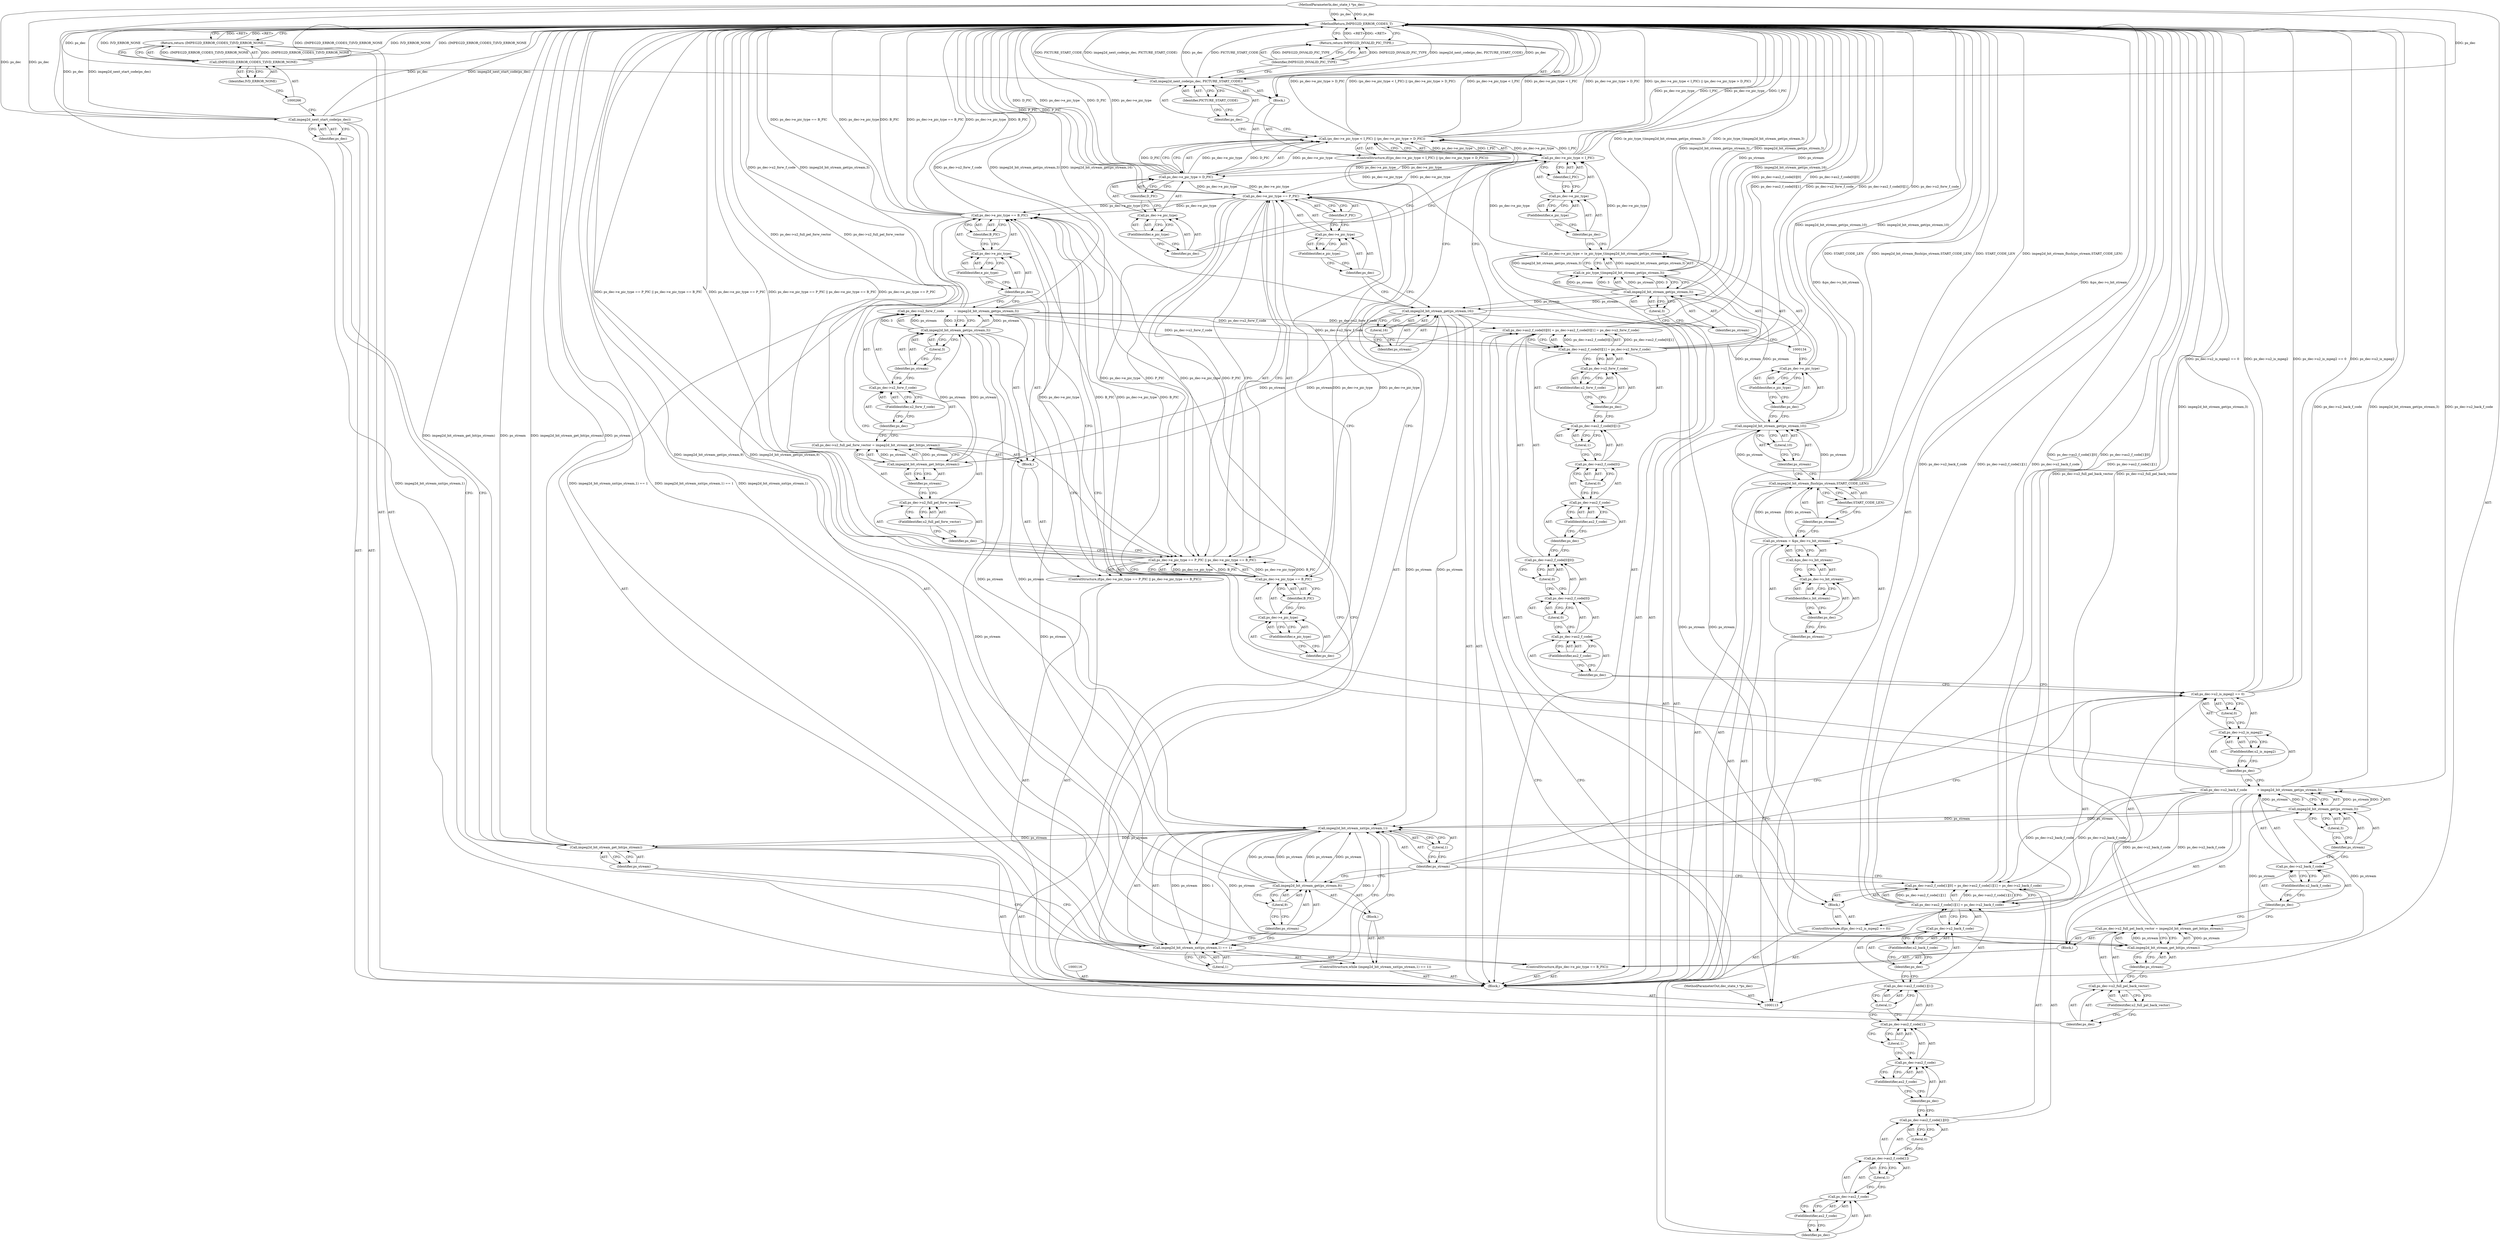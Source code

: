 digraph "1_Android_ffab15eb80630dc799eb410855c93525b75233c3_3" {
"1000268" [label="(MethodReturn,IMPEG2D_ERROR_CODES_T)"];
"1000114" [label="(MethodParameterIn,dec_state_t *ps_dec)"];
"1000348" [label="(MethodParameterOut,dec_state_t *ps_dec)"];
"1000132" [label="(FieldIdentifier,e_pic_type)"];
"1000133" [label="(Call,(e_pic_type_t)impeg2d_bit_stream_get(ps_stream,3))"];
"1000135" [label="(Call,impeg2d_bit_stream_get(ps_stream,3))"];
"1000129" [label="(Call,ps_dec->e_pic_type = (e_pic_type_t)impeg2d_bit_stream_get(ps_stream,3))"];
"1000130" [label="(Call,ps_dec->e_pic_type)"];
"1000131" [label="(Identifier,ps_dec)"];
"1000136" [label="(Identifier,ps_stream)"];
"1000137" [label="(Literal,3)"];
"1000138" [label="(ControlStructure,if((ps_dec->e_pic_type < I_PIC) || (ps_dec->e_pic_type > D_PIC)))"];
"1000143" [label="(FieldIdentifier,e_pic_type)"];
"1000144" [label="(Identifier,I_PIC)"];
"1000145" [label="(Call,ps_dec->e_pic_type > D_PIC)"];
"1000146" [label="(Call,ps_dec->e_pic_type)"];
"1000147" [label="(Identifier,ps_dec)"];
"1000139" [label="(Call,(ps_dec->e_pic_type < I_PIC) || (ps_dec->e_pic_type > D_PIC))"];
"1000148" [label="(FieldIdentifier,e_pic_type)"];
"1000140" [label="(Call,ps_dec->e_pic_type < I_PIC)"];
"1000141" [label="(Call,ps_dec->e_pic_type)"];
"1000142" [label="(Identifier,ps_dec)"];
"1000149" [label="(Identifier,D_PIC)"];
"1000150" [label="(Block,)"];
"1000152" [label="(Identifier,ps_dec)"];
"1000153" [label="(Identifier,PICTURE_START_CODE)"];
"1000151" [label="(Call,impeg2d_next_code(ps_dec, PICTURE_START_CODE))"];
"1000154" [label="(Return,return IMPEG2D_INVALID_PIC_TYPE;)"];
"1000155" [label="(Identifier,IMPEG2D_INVALID_PIC_TYPE)"];
"1000157" [label="(Identifier,ps_stream)"];
"1000158" [label="(Literal,16)"];
"1000156" [label="(Call,impeg2d_bit_stream_get(ps_stream,16))"];
"1000115" [label="(Block,)"];
"1000159" [label="(ControlStructure,if(ps_dec->e_pic_type == P_PIC || ps_dec->e_pic_type == B_PIC))"];
"1000164" [label="(FieldIdentifier,e_pic_type)"];
"1000165" [label="(Identifier,P_PIC)"];
"1000166" [label="(Call,ps_dec->e_pic_type == B_PIC)"];
"1000167" [label="(Call,ps_dec->e_pic_type)"];
"1000168" [label="(Identifier,ps_dec)"];
"1000160" [label="(Call,ps_dec->e_pic_type == P_PIC || ps_dec->e_pic_type == B_PIC)"];
"1000161" [label="(Call,ps_dec->e_pic_type == P_PIC)"];
"1000162" [label="(Call,ps_dec->e_pic_type)"];
"1000163" [label="(Identifier,ps_dec)"];
"1000169" [label="(FieldIdentifier,e_pic_type)"];
"1000170" [label="(Identifier,B_PIC)"];
"1000171" [label="(Block,)"];
"1000175" [label="(FieldIdentifier,u2_full_pel_forw_vector)"];
"1000176" [label="(Call,impeg2d_bit_stream_get_bit(ps_stream))"];
"1000177" [label="(Identifier,ps_stream)"];
"1000172" [label="(Call,ps_dec->u2_full_pel_forw_vector = impeg2d_bit_stream_get_bit(ps_stream))"];
"1000173" [label="(Call,ps_dec->u2_full_pel_forw_vector)"];
"1000174" [label="(Identifier,ps_dec)"];
"1000181" [label="(FieldIdentifier,u2_forw_f_code)"];
"1000182" [label="(Call,impeg2d_bit_stream_get(ps_stream,3))"];
"1000183" [label="(Identifier,ps_stream)"];
"1000184" [label="(Literal,3)"];
"1000178" [label="(Call,ps_dec->u2_forw_f_code          = impeg2d_bit_stream_get(ps_stream,3))"];
"1000179" [label="(Call,ps_dec->u2_forw_f_code)"];
"1000180" [label="(Identifier,ps_dec)"];
"1000185" [label="(ControlStructure,if(ps_dec->e_pic_type == B_PIC))"];
"1000189" [label="(FieldIdentifier,e_pic_type)"];
"1000190" [label="(Identifier,B_PIC)"];
"1000186" [label="(Call,ps_dec->e_pic_type == B_PIC)"];
"1000187" [label="(Call,ps_dec->e_pic_type)"];
"1000188" [label="(Identifier,ps_dec)"];
"1000191" [label="(Block,)"];
"1000195" [label="(FieldIdentifier,u2_full_pel_back_vector)"];
"1000196" [label="(Call,impeg2d_bit_stream_get_bit(ps_stream))"];
"1000197" [label="(Identifier,ps_stream)"];
"1000192" [label="(Call,ps_dec->u2_full_pel_back_vector = impeg2d_bit_stream_get_bit(ps_stream))"];
"1000193" [label="(Call,ps_dec->u2_full_pel_back_vector)"];
"1000194" [label="(Identifier,ps_dec)"];
"1000201" [label="(FieldIdentifier,u2_back_f_code)"];
"1000202" [label="(Call,impeg2d_bit_stream_get(ps_stream,3))"];
"1000203" [label="(Identifier,ps_stream)"];
"1000204" [label="(Literal,3)"];
"1000198" [label="(Call,ps_dec->u2_back_f_code          = impeg2d_bit_stream_get(ps_stream,3))"];
"1000199" [label="(Call,ps_dec->u2_back_f_code)"];
"1000200" [label="(Identifier,ps_dec)"];
"1000205" [label="(ControlStructure,if(ps_dec->u2_is_mpeg2 == 0))"];
"1000209" [label="(FieldIdentifier,u2_is_mpeg2)"];
"1000210" [label="(Literal,0)"];
"1000206" [label="(Call,ps_dec->u2_is_mpeg2 == 0)"];
"1000207" [label="(Call,ps_dec->u2_is_mpeg2)"];
"1000208" [label="(Identifier,ps_dec)"];
"1000211" [label="(Block,)"];
"1000217" [label="(FieldIdentifier,au2_f_code)"];
"1000218" [label="(Literal,0)"];
"1000219" [label="(Literal,0)"];
"1000220" [label="(Call,ps_dec->au2_f_code[0][1] = ps_dec->u2_forw_f_code)"];
"1000221" [label="(Call,ps_dec->au2_f_code[0][1])"];
"1000222" [label="(Call,ps_dec->au2_f_code[0])"];
"1000223" [label="(Call,ps_dec->au2_f_code)"];
"1000224" [label="(Identifier,ps_dec)"];
"1000225" [label="(FieldIdentifier,au2_f_code)"];
"1000226" [label="(Literal,0)"];
"1000227" [label="(Literal,1)"];
"1000228" [label="(Call,ps_dec->u2_forw_f_code)"];
"1000229" [label="(Identifier,ps_dec)"];
"1000230" [label="(FieldIdentifier,u2_forw_f_code)"];
"1000212" [label="(Call,ps_dec->au2_f_code[0][0] = ps_dec->au2_f_code[0][1] = ps_dec->u2_forw_f_code)"];
"1000213" [label="(Call,ps_dec->au2_f_code[0][0])"];
"1000214" [label="(Call,ps_dec->au2_f_code[0])"];
"1000215" [label="(Call,ps_dec->au2_f_code)"];
"1000216" [label="(Identifier,ps_dec)"];
"1000236" [label="(FieldIdentifier,au2_f_code)"];
"1000237" [label="(Literal,1)"];
"1000238" [label="(Literal,0)"];
"1000239" [label="(Call,ps_dec->au2_f_code[1][1] = ps_dec->u2_back_f_code)"];
"1000240" [label="(Call,ps_dec->au2_f_code[1][1])"];
"1000241" [label="(Call,ps_dec->au2_f_code[1])"];
"1000242" [label="(Call,ps_dec->au2_f_code)"];
"1000243" [label="(Identifier,ps_dec)"];
"1000244" [label="(FieldIdentifier,au2_f_code)"];
"1000245" [label="(Literal,1)"];
"1000246" [label="(Literal,1)"];
"1000247" [label="(Call,ps_dec->u2_back_f_code)"];
"1000248" [label="(Identifier,ps_dec)"];
"1000249" [label="(FieldIdentifier,u2_back_f_code)"];
"1000231" [label="(Call,ps_dec->au2_f_code[1][0] = ps_dec->au2_f_code[1][1] = ps_dec->u2_back_f_code)"];
"1000232" [label="(Call,ps_dec->au2_f_code[1][0])"];
"1000233" [label="(Call,ps_dec->au2_f_code[1])"];
"1000234" [label="(Call,ps_dec->au2_f_code)"];
"1000235" [label="(Identifier,ps_dec)"];
"1000119" [label="(Call,&ps_dec->s_bit_stream)"];
"1000120" [label="(Call,ps_dec->s_bit_stream)"];
"1000121" [label="(Identifier,ps_dec)"];
"1000122" [label="(FieldIdentifier,s_bit_stream)"];
"1000117" [label="(Call,ps_stream = &ps_dec->s_bit_stream)"];
"1000118" [label="(Identifier,ps_stream)"];
"1000251" [label="(Call,impeg2d_bit_stream_nxt(ps_stream,1) == 1)"];
"1000252" [label="(Call,impeg2d_bit_stream_nxt(ps_stream,1))"];
"1000253" [label="(Identifier,ps_stream)"];
"1000250" [label="(ControlStructure,while (impeg2d_bit_stream_nxt(ps_stream,1) == 1))"];
"1000254" [label="(Literal,1)"];
"1000255" [label="(Literal,1)"];
"1000256" [label="(Block,)"];
"1000258" [label="(Identifier,ps_stream)"];
"1000259" [label="(Literal,9)"];
"1000257" [label="(Call,impeg2d_bit_stream_get(ps_stream,9))"];
"1000261" [label="(Identifier,ps_stream)"];
"1000260" [label="(Call,impeg2d_bit_stream_get_bit(ps_stream))"];
"1000263" [label="(Identifier,ps_dec)"];
"1000262" [label="(Call,impeg2d_next_start_code(ps_dec))"];
"1000264" [label="(Return,return (IMPEG2D_ERROR_CODES_T)IVD_ERROR_NONE;)"];
"1000267" [label="(Identifier,IVD_ERROR_NONE)"];
"1000265" [label="(Call,(IMPEG2D_ERROR_CODES_T)IVD_ERROR_NONE)"];
"1000124" [label="(Identifier,ps_stream)"];
"1000125" [label="(Identifier,START_CODE_LEN)"];
"1000123" [label="(Call,impeg2d_bit_stream_flush(ps_stream,START_CODE_LEN))"];
"1000127" [label="(Identifier,ps_stream)"];
"1000128" [label="(Literal,10)"];
"1000126" [label="(Call,impeg2d_bit_stream_get(ps_stream,10))"];
"1000268" -> "1000113"  [label="AST: "];
"1000268" -> "1000154"  [label="CFG: "];
"1000268" -> "1000264"  [label="CFG: "];
"1000264" -> "1000268"  [label="DDG: <RET>"];
"1000186" -> "1000268"  [label="DDG: B_PIC"];
"1000186" -> "1000268"  [label="DDG: ps_dec->e_pic_type == B_PIC"];
"1000186" -> "1000268"  [label="DDG: ps_dec->e_pic_type"];
"1000178" -> "1000268"  [label="DDG: ps_dec->u2_forw_f_code"];
"1000178" -> "1000268"  [label="DDG: impeg2d_bit_stream_get(ps_stream,3)"];
"1000262" -> "1000268"  [label="DDG: ps_dec"];
"1000262" -> "1000268"  [label="DDG: impeg2d_next_start_code(ps_dec)"];
"1000145" -> "1000268"  [label="DDG: D_PIC"];
"1000145" -> "1000268"  [label="DDG: ps_dec->e_pic_type"];
"1000129" -> "1000268"  [label="DDG: (e_pic_type_t)impeg2d_bit_stream_get(ps_stream,3)"];
"1000257" -> "1000268"  [label="DDG: impeg2d_bit_stream_get(ps_stream,9)"];
"1000117" -> "1000268"  [label="DDG: &ps_dec->s_bit_stream"];
"1000239" -> "1000268"  [label="DDG: ps_dec->u2_back_f_code"];
"1000239" -> "1000268"  [label="DDG: ps_dec->au2_f_code[1][1]"];
"1000260" -> "1000268"  [label="DDG: impeg2d_bit_stream_get_bit(ps_stream)"];
"1000260" -> "1000268"  [label="DDG: ps_stream"];
"1000126" -> "1000268"  [label="DDG: impeg2d_bit_stream_get(ps_stream,10)"];
"1000220" -> "1000268"  [label="DDG: ps_dec->au2_f_code[0][1]"];
"1000220" -> "1000268"  [label="DDG: ps_dec->u2_forw_f_code"];
"1000251" -> "1000268"  [label="DDG: impeg2d_bit_stream_nxt(ps_stream,1) == 1"];
"1000251" -> "1000268"  [label="DDG: impeg2d_bit_stream_nxt(ps_stream,1)"];
"1000123" -> "1000268"  [label="DDG: START_CODE_LEN"];
"1000123" -> "1000268"  [label="DDG: impeg2d_bit_stream_flush(ps_stream,START_CODE_LEN)"];
"1000151" -> "1000268"  [label="DDG: impeg2d_next_code(ps_dec, PICTURE_START_CODE)"];
"1000151" -> "1000268"  [label="DDG: ps_dec"];
"1000151" -> "1000268"  [label="DDG: PICTURE_START_CODE"];
"1000114" -> "1000268"  [label="DDG: ps_dec"];
"1000160" -> "1000268"  [label="DDG: ps_dec->e_pic_type == P_PIC || ps_dec->e_pic_type == B_PIC"];
"1000160" -> "1000268"  [label="DDG: ps_dec->e_pic_type == P_PIC"];
"1000206" -> "1000268"  [label="DDG: ps_dec->u2_is_mpeg2 == 0"];
"1000206" -> "1000268"  [label="DDG: ps_dec->u2_is_mpeg2"];
"1000140" -> "1000268"  [label="DDG: ps_dec->e_pic_type"];
"1000140" -> "1000268"  [label="DDG: I_PIC"];
"1000139" -> "1000268"  [label="DDG: (ps_dec->e_pic_type < I_PIC) || (ps_dec->e_pic_type > D_PIC)"];
"1000139" -> "1000268"  [label="DDG: ps_dec->e_pic_type < I_PIC"];
"1000139" -> "1000268"  [label="DDG: ps_dec->e_pic_type > D_PIC"];
"1000265" -> "1000268"  [label="DDG: (IMPEG2D_ERROR_CODES_T)IVD_ERROR_NONE"];
"1000265" -> "1000268"  [label="DDG: IVD_ERROR_NONE"];
"1000198" -> "1000268"  [label="DDG: ps_dec->u2_back_f_code"];
"1000198" -> "1000268"  [label="DDG: impeg2d_bit_stream_get(ps_stream,3)"];
"1000231" -> "1000268"  [label="DDG: ps_dec->au2_f_code[1][0]"];
"1000212" -> "1000268"  [label="DDG: ps_dec->au2_f_code[0][0]"];
"1000133" -> "1000268"  [label="DDG: impeg2d_bit_stream_get(ps_stream,3)"];
"1000192" -> "1000268"  [label="DDG: ps_dec->u2_full_pel_back_vector"];
"1000172" -> "1000268"  [label="DDG: ps_dec->u2_full_pel_forw_vector"];
"1000135" -> "1000268"  [label="DDG: ps_stream"];
"1000156" -> "1000268"  [label="DDG: impeg2d_bit_stream_get(ps_stream,16)"];
"1000161" -> "1000268"  [label="DDG: P_PIC"];
"1000154" -> "1000268"  [label="DDG: <RET>"];
"1000114" -> "1000113"  [label="AST: "];
"1000114" -> "1000268"  [label="DDG: ps_dec"];
"1000114" -> "1000151"  [label="DDG: ps_dec"];
"1000114" -> "1000262"  [label="DDG: ps_dec"];
"1000348" -> "1000113"  [label="AST: "];
"1000132" -> "1000130"  [label="AST: "];
"1000132" -> "1000131"  [label="CFG: "];
"1000130" -> "1000132"  [label="CFG: "];
"1000133" -> "1000129"  [label="AST: "];
"1000133" -> "1000135"  [label="CFG: "];
"1000134" -> "1000133"  [label="AST: "];
"1000135" -> "1000133"  [label="AST: "];
"1000129" -> "1000133"  [label="CFG: "];
"1000133" -> "1000268"  [label="DDG: impeg2d_bit_stream_get(ps_stream,3)"];
"1000133" -> "1000129"  [label="DDG: impeg2d_bit_stream_get(ps_stream,3)"];
"1000135" -> "1000133"  [label="DDG: ps_stream"];
"1000135" -> "1000133"  [label="DDG: 3"];
"1000135" -> "1000133"  [label="AST: "];
"1000135" -> "1000137"  [label="CFG: "];
"1000136" -> "1000135"  [label="AST: "];
"1000137" -> "1000135"  [label="AST: "];
"1000133" -> "1000135"  [label="CFG: "];
"1000135" -> "1000268"  [label="DDG: ps_stream"];
"1000135" -> "1000133"  [label="DDG: ps_stream"];
"1000135" -> "1000133"  [label="DDG: 3"];
"1000126" -> "1000135"  [label="DDG: ps_stream"];
"1000135" -> "1000156"  [label="DDG: ps_stream"];
"1000129" -> "1000115"  [label="AST: "];
"1000129" -> "1000133"  [label="CFG: "];
"1000130" -> "1000129"  [label="AST: "];
"1000133" -> "1000129"  [label="AST: "];
"1000142" -> "1000129"  [label="CFG: "];
"1000129" -> "1000268"  [label="DDG: (e_pic_type_t)impeg2d_bit_stream_get(ps_stream,3)"];
"1000133" -> "1000129"  [label="DDG: impeg2d_bit_stream_get(ps_stream,3)"];
"1000129" -> "1000140"  [label="DDG: ps_dec->e_pic_type"];
"1000130" -> "1000129"  [label="AST: "];
"1000130" -> "1000132"  [label="CFG: "];
"1000131" -> "1000130"  [label="AST: "];
"1000132" -> "1000130"  [label="AST: "];
"1000134" -> "1000130"  [label="CFG: "];
"1000131" -> "1000130"  [label="AST: "];
"1000131" -> "1000126"  [label="CFG: "];
"1000132" -> "1000131"  [label="CFG: "];
"1000136" -> "1000135"  [label="AST: "];
"1000136" -> "1000134"  [label="CFG: "];
"1000137" -> "1000136"  [label="CFG: "];
"1000137" -> "1000135"  [label="AST: "];
"1000137" -> "1000136"  [label="CFG: "];
"1000135" -> "1000137"  [label="CFG: "];
"1000138" -> "1000115"  [label="AST: "];
"1000139" -> "1000138"  [label="AST: "];
"1000150" -> "1000138"  [label="AST: "];
"1000143" -> "1000141"  [label="AST: "];
"1000143" -> "1000142"  [label="CFG: "];
"1000141" -> "1000143"  [label="CFG: "];
"1000144" -> "1000140"  [label="AST: "];
"1000144" -> "1000141"  [label="CFG: "];
"1000140" -> "1000144"  [label="CFG: "];
"1000145" -> "1000139"  [label="AST: "];
"1000145" -> "1000149"  [label="CFG: "];
"1000146" -> "1000145"  [label="AST: "];
"1000149" -> "1000145"  [label="AST: "];
"1000139" -> "1000145"  [label="CFG: "];
"1000145" -> "1000268"  [label="DDG: D_PIC"];
"1000145" -> "1000268"  [label="DDG: ps_dec->e_pic_type"];
"1000145" -> "1000139"  [label="DDG: ps_dec->e_pic_type"];
"1000145" -> "1000139"  [label="DDG: D_PIC"];
"1000140" -> "1000145"  [label="DDG: ps_dec->e_pic_type"];
"1000145" -> "1000161"  [label="DDG: ps_dec->e_pic_type"];
"1000146" -> "1000145"  [label="AST: "];
"1000146" -> "1000148"  [label="CFG: "];
"1000147" -> "1000146"  [label="AST: "];
"1000148" -> "1000146"  [label="AST: "];
"1000149" -> "1000146"  [label="CFG: "];
"1000147" -> "1000146"  [label="AST: "];
"1000147" -> "1000140"  [label="CFG: "];
"1000148" -> "1000147"  [label="CFG: "];
"1000139" -> "1000138"  [label="AST: "];
"1000139" -> "1000140"  [label="CFG: "];
"1000139" -> "1000145"  [label="CFG: "];
"1000140" -> "1000139"  [label="AST: "];
"1000145" -> "1000139"  [label="AST: "];
"1000152" -> "1000139"  [label="CFG: "];
"1000157" -> "1000139"  [label="CFG: "];
"1000139" -> "1000268"  [label="DDG: (ps_dec->e_pic_type < I_PIC) || (ps_dec->e_pic_type > D_PIC)"];
"1000139" -> "1000268"  [label="DDG: ps_dec->e_pic_type < I_PIC"];
"1000139" -> "1000268"  [label="DDG: ps_dec->e_pic_type > D_PIC"];
"1000140" -> "1000139"  [label="DDG: ps_dec->e_pic_type"];
"1000140" -> "1000139"  [label="DDG: I_PIC"];
"1000145" -> "1000139"  [label="DDG: ps_dec->e_pic_type"];
"1000145" -> "1000139"  [label="DDG: D_PIC"];
"1000148" -> "1000146"  [label="AST: "];
"1000148" -> "1000147"  [label="CFG: "];
"1000146" -> "1000148"  [label="CFG: "];
"1000140" -> "1000139"  [label="AST: "];
"1000140" -> "1000144"  [label="CFG: "];
"1000141" -> "1000140"  [label="AST: "];
"1000144" -> "1000140"  [label="AST: "];
"1000147" -> "1000140"  [label="CFG: "];
"1000139" -> "1000140"  [label="CFG: "];
"1000140" -> "1000268"  [label="DDG: ps_dec->e_pic_type"];
"1000140" -> "1000268"  [label="DDG: I_PIC"];
"1000140" -> "1000139"  [label="DDG: ps_dec->e_pic_type"];
"1000140" -> "1000139"  [label="DDG: I_PIC"];
"1000129" -> "1000140"  [label="DDG: ps_dec->e_pic_type"];
"1000140" -> "1000145"  [label="DDG: ps_dec->e_pic_type"];
"1000140" -> "1000161"  [label="DDG: ps_dec->e_pic_type"];
"1000141" -> "1000140"  [label="AST: "];
"1000141" -> "1000143"  [label="CFG: "];
"1000142" -> "1000141"  [label="AST: "];
"1000143" -> "1000141"  [label="AST: "];
"1000144" -> "1000141"  [label="CFG: "];
"1000142" -> "1000141"  [label="AST: "];
"1000142" -> "1000129"  [label="CFG: "];
"1000143" -> "1000142"  [label="CFG: "];
"1000149" -> "1000145"  [label="AST: "];
"1000149" -> "1000146"  [label="CFG: "];
"1000145" -> "1000149"  [label="CFG: "];
"1000150" -> "1000138"  [label="AST: "];
"1000151" -> "1000150"  [label="AST: "];
"1000154" -> "1000150"  [label="AST: "];
"1000152" -> "1000151"  [label="AST: "];
"1000152" -> "1000139"  [label="CFG: "];
"1000153" -> "1000152"  [label="CFG: "];
"1000153" -> "1000151"  [label="AST: "];
"1000153" -> "1000152"  [label="CFG: "];
"1000151" -> "1000153"  [label="CFG: "];
"1000151" -> "1000150"  [label="AST: "];
"1000151" -> "1000153"  [label="CFG: "];
"1000152" -> "1000151"  [label="AST: "];
"1000153" -> "1000151"  [label="AST: "];
"1000155" -> "1000151"  [label="CFG: "];
"1000151" -> "1000268"  [label="DDG: impeg2d_next_code(ps_dec, PICTURE_START_CODE)"];
"1000151" -> "1000268"  [label="DDG: ps_dec"];
"1000151" -> "1000268"  [label="DDG: PICTURE_START_CODE"];
"1000114" -> "1000151"  [label="DDG: ps_dec"];
"1000154" -> "1000150"  [label="AST: "];
"1000154" -> "1000155"  [label="CFG: "];
"1000155" -> "1000154"  [label="AST: "];
"1000268" -> "1000154"  [label="CFG: "];
"1000154" -> "1000268"  [label="DDG: <RET>"];
"1000155" -> "1000154"  [label="DDG: IMPEG2D_INVALID_PIC_TYPE"];
"1000155" -> "1000154"  [label="AST: "];
"1000155" -> "1000151"  [label="CFG: "];
"1000154" -> "1000155"  [label="CFG: "];
"1000155" -> "1000154"  [label="DDG: IMPEG2D_INVALID_PIC_TYPE"];
"1000157" -> "1000156"  [label="AST: "];
"1000157" -> "1000139"  [label="CFG: "];
"1000158" -> "1000157"  [label="CFG: "];
"1000158" -> "1000156"  [label="AST: "];
"1000158" -> "1000157"  [label="CFG: "];
"1000156" -> "1000158"  [label="CFG: "];
"1000156" -> "1000115"  [label="AST: "];
"1000156" -> "1000158"  [label="CFG: "];
"1000157" -> "1000156"  [label="AST: "];
"1000158" -> "1000156"  [label="AST: "];
"1000163" -> "1000156"  [label="CFG: "];
"1000156" -> "1000268"  [label="DDG: impeg2d_bit_stream_get(ps_stream,16)"];
"1000135" -> "1000156"  [label="DDG: ps_stream"];
"1000156" -> "1000176"  [label="DDG: ps_stream"];
"1000156" -> "1000196"  [label="DDG: ps_stream"];
"1000156" -> "1000252"  [label="DDG: ps_stream"];
"1000115" -> "1000113"  [label="AST: "];
"1000116" -> "1000115"  [label="AST: "];
"1000117" -> "1000115"  [label="AST: "];
"1000123" -> "1000115"  [label="AST: "];
"1000126" -> "1000115"  [label="AST: "];
"1000129" -> "1000115"  [label="AST: "];
"1000138" -> "1000115"  [label="AST: "];
"1000156" -> "1000115"  [label="AST: "];
"1000159" -> "1000115"  [label="AST: "];
"1000185" -> "1000115"  [label="AST: "];
"1000205" -> "1000115"  [label="AST: "];
"1000250" -> "1000115"  [label="AST: "];
"1000260" -> "1000115"  [label="AST: "];
"1000262" -> "1000115"  [label="AST: "];
"1000264" -> "1000115"  [label="AST: "];
"1000159" -> "1000115"  [label="AST: "];
"1000160" -> "1000159"  [label="AST: "];
"1000171" -> "1000159"  [label="AST: "];
"1000164" -> "1000162"  [label="AST: "];
"1000164" -> "1000163"  [label="CFG: "];
"1000162" -> "1000164"  [label="CFG: "];
"1000165" -> "1000161"  [label="AST: "];
"1000165" -> "1000162"  [label="CFG: "];
"1000161" -> "1000165"  [label="CFG: "];
"1000166" -> "1000160"  [label="AST: "];
"1000166" -> "1000170"  [label="CFG: "];
"1000167" -> "1000166"  [label="AST: "];
"1000170" -> "1000166"  [label="AST: "];
"1000160" -> "1000166"  [label="CFG: "];
"1000166" -> "1000160"  [label="DDG: ps_dec->e_pic_type"];
"1000166" -> "1000160"  [label="DDG: B_PIC"];
"1000161" -> "1000166"  [label="DDG: ps_dec->e_pic_type"];
"1000166" -> "1000186"  [label="DDG: ps_dec->e_pic_type"];
"1000166" -> "1000186"  [label="DDG: B_PIC"];
"1000167" -> "1000166"  [label="AST: "];
"1000167" -> "1000169"  [label="CFG: "];
"1000168" -> "1000167"  [label="AST: "];
"1000169" -> "1000167"  [label="AST: "];
"1000170" -> "1000167"  [label="CFG: "];
"1000168" -> "1000167"  [label="AST: "];
"1000168" -> "1000161"  [label="CFG: "];
"1000169" -> "1000168"  [label="CFG: "];
"1000160" -> "1000159"  [label="AST: "];
"1000160" -> "1000161"  [label="CFG: "];
"1000160" -> "1000166"  [label="CFG: "];
"1000161" -> "1000160"  [label="AST: "];
"1000166" -> "1000160"  [label="AST: "];
"1000174" -> "1000160"  [label="CFG: "];
"1000188" -> "1000160"  [label="CFG: "];
"1000160" -> "1000268"  [label="DDG: ps_dec->e_pic_type == P_PIC || ps_dec->e_pic_type == B_PIC"];
"1000160" -> "1000268"  [label="DDG: ps_dec->e_pic_type == P_PIC"];
"1000161" -> "1000160"  [label="DDG: ps_dec->e_pic_type"];
"1000161" -> "1000160"  [label="DDG: P_PIC"];
"1000166" -> "1000160"  [label="DDG: ps_dec->e_pic_type"];
"1000166" -> "1000160"  [label="DDG: B_PIC"];
"1000161" -> "1000160"  [label="AST: "];
"1000161" -> "1000165"  [label="CFG: "];
"1000162" -> "1000161"  [label="AST: "];
"1000165" -> "1000161"  [label="AST: "];
"1000168" -> "1000161"  [label="CFG: "];
"1000160" -> "1000161"  [label="CFG: "];
"1000161" -> "1000268"  [label="DDG: P_PIC"];
"1000161" -> "1000160"  [label="DDG: ps_dec->e_pic_type"];
"1000161" -> "1000160"  [label="DDG: P_PIC"];
"1000140" -> "1000161"  [label="DDG: ps_dec->e_pic_type"];
"1000145" -> "1000161"  [label="DDG: ps_dec->e_pic_type"];
"1000161" -> "1000166"  [label="DDG: ps_dec->e_pic_type"];
"1000161" -> "1000186"  [label="DDG: ps_dec->e_pic_type"];
"1000162" -> "1000161"  [label="AST: "];
"1000162" -> "1000164"  [label="CFG: "];
"1000163" -> "1000162"  [label="AST: "];
"1000164" -> "1000162"  [label="AST: "];
"1000165" -> "1000162"  [label="CFG: "];
"1000163" -> "1000162"  [label="AST: "];
"1000163" -> "1000156"  [label="CFG: "];
"1000164" -> "1000163"  [label="CFG: "];
"1000169" -> "1000167"  [label="AST: "];
"1000169" -> "1000168"  [label="CFG: "];
"1000167" -> "1000169"  [label="CFG: "];
"1000170" -> "1000166"  [label="AST: "];
"1000170" -> "1000167"  [label="CFG: "];
"1000166" -> "1000170"  [label="CFG: "];
"1000171" -> "1000159"  [label="AST: "];
"1000172" -> "1000171"  [label="AST: "];
"1000178" -> "1000171"  [label="AST: "];
"1000175" -> "1000173"  [label="AST: "];
"1000175" -> "1000174"  [label="CFG: "];
"1000173" -> "1000175"  [label="CFG: "];
"1000176" -> "1000172"  [label="AST: "];
"1000176" -> "1000177"  [label="CFG: "];
"1000177" -> "1000176"  [label="AST: "];
"1000172" -> "1000176"  [label="CFG: "];
"1000176" -> "1000172"  [label="DDG: ps_stream"];
"1000156" -> "1000176"  [label="DDG: ps_stream"];
"1000176" -> "1000182"  [label="DDG: ps_stream"];
"1000177" -> "1000176"  [label="AST: "];
"1000177" -> "1000173"  [label="CFG: "];
"1000176" -> "1000177"  [label="CFG: "];
"1000172" -> "1000171"  [label="AST: "];
"1000172" -> "1000176"  [label="CFG: "];
"1000173" -> "1000172"  [label="AST: "];
"1000176" -> "1000172"  [label="AST: "];
"1000180" -> "1000172"  [label="CFG: "];
"1000172" -> "1000268"  [label="DDG: ps_dec->u2_full_pel_forw_vector"];
"1000176" -> "1000172"  [label="DDG: ps_stream"];
"1000173" -> "1000172"  [label="AST: "];
"1000173" -> "1000175"  [label="CFG: "];
"1000174" -> "1000173"  [label="AST: "];
"1000175" -> "1000173"  [label="AST: "];
"1000177" -> "1000173"  [label="CFG: "];
"1000174" -> "1000173"  [label="AST: "];
"1000174" -> "1000160"  [label="CFG: "];
"1000175" -> "1000174"  [label="CFG: "];
"1000181" -> "1000179"  [label="AST: "];
"1000181" -> "1000180"  [label="CFG: "];
"1000179" -> "1000181"  [label="CFG: "];
"1000182" -> "1000178"  [label="AST: "];
"1000182" -> "1000184"  [label="CFG: "];
"1000183" -> "1000182"  [label="AST: "];
"1000184" -> "1000182"  [label="AST: "];
"1000178" -> "1000182"  [label="CFG: "];
"1000182" -> "1000178"  [label="DDG: ps_stream"];
"1000182" -> "1000178"  [label="DDG: 3"];
"1000176" -> "1000182"  [label="DDG: ps_stream"];
"1000182" -> "1000196"  [label="DDG: ps_stream"];
"1000182" -> "1000252"  [label="DDG: ps_stream"];
"1000183" -> "1000182"  [label="AST: "];
"1000183" -> "1000179"  [label="CFG: "];
"1000184" -> "1000183"  [label="CFG: "];
"1000184" -> "1000182"  [label="AST: "];
"1000184" -> "1000183"  [label="CFG: "];
"1000182" -> "1000184"  [label="CFG: "];
"1000178" -> "1000171"  [label="AST: "];
"1000178" -> "1000182"  [label="CFG: "];
"1000179" -> "1000178"  [label="AST: "];
"1000182" -> "1000178"  [label="AST: "];
"1000188" -> "1000178"  [label="CFG: "];
"1000178" -> "1000268"  [label="DDG: ps_dec->u2_forw_f_code"];
"1000178" -> "1000268"  [label="DDG: impeg2d_bit_stream_get(ps_stream,3)"];
"1000182" -> "1000178"  [label="DDG: ps_stream"];
"1000182" -> "1000178"  [label="DDG: 3"];
"1000178" -> "1000212"  [label="DDG: ps_dec->u2_forw_f_code"];
"1000178" -> "1000220"  [label="DDG: ps_dec->u2_forw_f_code"];
"1000179" -> "1000178"  [label="AST: "];
"1000179" -> "1000181"  [label="CFG: "];
"1000180" -> "1000179"  [label="AST: "];
"1000181" -> "1000179"  [label="AST: "];
"1000183" -> "1000179"  [label="CFG: "];
"1000180" -> "1000179"  [label="AST: "];
"1000180" -> "1000172"  [label="CFG: "];
"1000181" -> "1000180"  [label="CFG: "];
"1000185" -> "1000115"  [label="AST: "];
"1000186" -> "1000185"  [label="AST: "];
"1000191" -> "1000185"  [label="AST: "];
"1000189" -> "1000187"  [label="AST: "];
"1000189" -> "1000188"  [label="CFG: "];
"1000187" -> "1000189"  [label="CFG: "];
"1000190" -> "1000186"  [label="AST: "];
"1000190" -> "1000187"  [label="CFG: "];
"1000186" -> "1000190"  [label="CFG: "];
"1000186" -> "1000185"  [label="AST: "];
"1000186" -> "1000190"  [label="CFG: "];
"1000187" -> "1000186"  [label="AST: "];
"1000190" -> "1000186"  [label="AST: "];
"1000194" -> "1000186"  [label="CFG: "];
"1000208" -> "1000186"  [label="CFG: "];
"1000186" -> "1000268"  [label="DDG: B_PIC"];
"1000186" -> "1000268"  [label="DDG: ps_dec->e_pic_type == B_PIC"];
"1000186" -> "1000268"  [label="DDG: ps_dec->e_pic_type"];
"1000166" -> "1000186"  [label="DDG: ps_dec->e_pic_type"];
"1000166" -> "1000186"  [label="DDG: B_PIC"];
"1000161" -> "1000186"  [label="DDG: ps_dec->e_pic_type"];
"1000187" -> "1000186"  [label="AST: "];
"1000187" -> "1000189"  [label="CFG: "];
"1000188" -> "1000187"  [label="AST: "];
"1000189" -> "1000187"  [label="AST: "];
"1000190" -> "1000187"  [label="CFG: "];
"1000188" -> "1000187"  [label="AST: "];
"1000188" -> "1000178"  [label="CFG: "];
"1000188" -> "1000160"  [label="CFG: "];
"1000189" -> "1000188"  [label="CFG: "];
"1000191" -> "1000185"  [label="AST: "];
"1000192" -> "1000191"  [label="AST: "];
"1000198" -> "1000191"  [label="AST: "];
"1000195" -> "1000193"  [label="AST: "];
"1000195" -> "1000194"  [label="CFG: "];
"1000193" -> "1000195"  [label="CFG: "];
"1000196" -> "1000192"  [label="AST: "];
"1000196" -> "1000197"  [label="CFG: "];
"1000197" -> "1000196"  [label="AST: "];
"1000192" -> "1000196"  [label="CFG: "];
"1000196" -> "1000192"  [label="DDG: ps_stream"];
"1000156" -> "1000196"  [label="DDG: ps_stream"];
"1000182" -> "1000196"  [label="DDG: ps_stream"];
"1000196" -> "1000202"  [label="DDG: ps_stream"];
"1000197" -> "1000196"  [label="AST: "];
"1000197" -> "1000193"  [label="CFG: "];
"1000196" -> "1000197"  [label="CFG: "];
"1000192" -> "1000191"  [label="AST: "];
"1000192" -> "1000196"  [label="CFG: "];
"1000193" -> "1000192"  [label="AST: "];
"1000196" -> "1000192"  [label="AST: "];
"1000200" -> "1000192"  [label="CFG: "];
"1000192" -> "1000268"  [label="DDG: ps_dec->u2_full_pel_back_vector"];
"1000196" -> "1000192"  [label="DDG: ps_stream"];
"1000193" -> "1000192"  [label="AST: "];
"1000193" -> "1000195"  [label="CFG: "];
"1000194" -> "1000193"  [label="AST: "];
"1000195" -> "1000193"  [label="AST: "];
"1000197" -> "1000193"  [label="CFG: "];
"1000194" -> "1000193"  [label="AST: "];
"1000194" -> "1000186"  [label="CFG: "];
"1000195" -> "1000194"  [label="CFG: "];
"1000201" -> "1000199"  [label="AST: "];
"1000201" -> "1000200"  [label="CFG: "];
"1000199" -> "1000201"  [label="CFG: "];
"1000202" -> "1000198"  [label="AST: "];
"1000202" -> "1000204"  [label="CFG: "];
"1000203" -> "1000202"  [label="AST: "];
"1000204" -> "1000202"  [label="AST: "];
"1000198" -> "1000202"  [label="CFG: "];
"1000202" -> "1000198"  [label="DDG: ps_stream"];
"1000202" -> "1000198"  [label="DDG: 3"];
"1000196" -> "1000202"  [label="DDG: ps_stream"];
"1000202" -> "1000252"  [label="DDG: ps_stream"];
"1000203" -> "1000202"  [label="AST: "];
"1000203" -> "1000199"  [label="CFG: "];
"1000204" -> "1000203"  [label="CFG: "];
"1000204" -> "1000202"  [label="AST: "];
"1000204" -> "1000203"  [label="CFG: "];
"1000202" -> "1000204"  [label="CFG: "];
"1000198" -> "1000191"  [label="AST: "];
"1000198" -> "1000202"  [label="CFG: "];
"1000199" -> "1000198"  [label="AST: "];
"1000202" -> "1000198"  [label="AST: "];
"1000208" -> "1000198"  [label="CFG: "];
"1000198" -> "1000268"  [label="DDG: ps_dec->u2_back_f_code"];
"1000198" -> "1000268"  [label="DDG: impeg2d_bit_stream_get(ps_stream,3)"];
"1000202" -> "1000198"  [label="DDG: ps_stream"];
"1000202" -> "1000198"  [label="DDG: 3"];
"1000198" -> "1000231"  [label="DDG: ps_dec->u2_back_f_code"];
"1000198" -> "1000239"  [label="DDG: ps_dec->u2_back_f_code"];
"1000199" -> "1000198"  [label="AST: "];
"1000199" -> "1000201"  [label="CFG: "];
"1000200" -> "1000199"  [label="AST: "];
"1000201" -> "1000199"  [label="AST: "];
"1000203" -> "1000199"  [label="CFG: "];
"1000200" -> "1000199"  [label="AST: "];
"1000200" -> "1000192"  [label="CFG: "];
"1000201" -> "1000200"  [label="CFG: "];
"1000205" -> "1000115"  [label="AST: "];
"1000206" -> "1000205"  [label="AST: "];
"1000211" -> "1000205"  [label="AST: "];
"1000209" -> "1000207"  [label="AST: "];
"1000209" -> "1000208"  [label="CFG: "];
"1000207" -> "1000209"  [label="CFG: "];
"1000210" -> "1000206"  [label="AST: "];
"1000210" -> "1000207"  [label="CFG: "];
"1000206" -> "1000210"  [label="CFG: "];
"1000206" -> "1000205"  [label="AST: "];
"1000206" -> "1000210"  [label="CFG: "];
"1000207" -> "1000206"  [label="AST: "];
"1000210" -> "1000206"  [label="AST: "];
"1000216" -> "1000206"  [label="CFG: "];
"1000253" -> "1000206"  [label="CFG: "];
"1000206" -> "1000268"  [label="DDG: ps_dec->u2_is_mpeg2 == 0"];
"1000206" -> "1000268"  [label="DDG: ps_dec->u2_is_mpeg2"];
"1000207" -> "1000206"  [label="AST: "];
"1000207" -> "1000209"  [label="CFG: "];
"1000208" -> "1000207"  [label="AST: "];
"1000209" -> "1000207"  [label="AST: "];
"1000210" -> "1000207"  [label="CFG: "];
"1000208" -> "1000207"  [label="AST: "];
"1000208" -> "1000198"  [label="CFG: "];
"1000208" -> "1000186"  [label="CFG: "];
"1000209" -> "1000208"  [label="CFG: "];
"1000211" -> "1000205"  [label="AST: "];
"1000212" -> "1000211"  [label="AST: "];
"1000231" -> "1000211"  [label="AST: "];
"1000217" -> "1000215"  [label="AST: "];
"1000217" -> "1000216"  [label="CFG: "];
"1000215" -> "1000217"  [label="CFG: "];
"1000218" -> "1000214"  [label="AST: "];
"1000218" -> "1000215"  [label="CFG: "];
"1000214" -> "1000218"  [label="CFG: "];
"1000219" -> "1000213"  [label="AST: "];
"1000219" -> "1000214"  [label="CFG: "];
"1000213" -> "1000219"  [label="CFG: "];
"1000220" -> "1000212"  [label="AST: "];
"1000220" -> "1000228"  [label="CFG: "];
"1000221" -> "1000220"  [label="AST: "];
"1000228" -> "1000220"  [label="AST: "];
"1000212" -> "1000220"  [label="CFG: "];
"1000220" -> "1000268"  [label="DDG: ps_dec->au2_f_code[0][1]"];
"1000220" -> "1000268"  [label="DDG: ps_dec->u2_forw_f_code"];
"1000220" -> "1000212"  [label="DDG: ps_dec->au2_f_code[0][1]"];
"1000178" -> "1000220"  [label="DDG: ps_dec->u2_forw_f_code"];
"1000221" -> "1000220"  [label="AST: "];
"1000221" -> "1000227"  [label="CFG: "];
"1000222" -> "1000221"  [label="AST: "];
"1000227" -> "1000221"  [label="AST: "];
"1000229" -> "1000221"  [label="CFG: "];
"1000222" -> "1000221"  [label="AST: "];
"1000222" -> "1000226"  [label="CFG: "];
"1000223" -> "1000222"  [label="AST: "];
"1000226" -> "1000222"  [label="AST: "];
"1000227" -> "1000222"  [label="CFG: "];
"1000223" -> "1000222"  [label="AST: "];
"1000223" -> "1000225"  [label="CFG: "];
"1000224" -> "1000223"  [label="AST: "];
"1000225" -> "1000223"  [label="AST: "];
"1000226" -> "1000223"  [label="CFG: "];
"1000224" -> "1000223"  [label="AST: "];
"1000224" -> "1000213"  [label="CFG: "];
"1000225" -> "1000224"  [label="CFG: "];
"1000225" -> "1000223"  [label="AST: "];
"1000225" -> "1000224"  [label="CFG: "];
"1000223" -> "1000225"  [label="CFG: "];
"1000226" -> "1000222"  [label="AST: "];
"1000226" -> "1000223"  [label="CFG: "];
"1000222" -> "1000226"  [label="CFG: "];
"1000227" -> "1000221"  [label="AST: "];
"1000227" -> "1000222"  [label="CFG: "];
"1000221" -> "1000227"  [label="CFG: "];
"1000228" -> "1000220"  [label="AST: "];
"1000228" -> "1000230"  [label="CFG: "];
"1000229" -> "1000228"  [label="AST: "];
"1000230" -> "1000228"  [label="AST: "];
"1000220" -> "1000228"  [label="CFG: "];
"1000229" -> "1000228"  [label="AST: "];
"1000229" -> "1000221"  [label="CFG: "];
"1000230" -> "1000229"  [label="CFG: "];
"1000230" -> "1000228"  [label="AST: "];
"1000230" -> "1000229"  [label="CFG: "];
"1000228" -> "1000230"  [label="CFG: "];
"1000212" -> "1000211"  [label="AST: "];
"1000212" -> "1000220"  [label="CFG: "];
"1000213" -> "1000212"  [label="AST: "];
"1000220" -> "1000212"  [label="AST: "];
"1000235" -> "1000212"  [label="CFG: "];
"1000212" -> "1000268"  [label="DDG: ps_dec->au2_f_code[0][0]"];
"1000220" -> "1000212"  [label="DDG: ps_dec->au2_f_code[0][1]"];
"1000178" -> "1000212"  [label="DDG: ps_dec->u2_forw_f_code"];
"1000213" -> "1000212"  [label="AST: "];
"1000213" -> "1000219"  [label="CFG: "];
"1000214" -> "1000213"  [label="AST: "];
"1000219" -> "1000213"  [label="AST: "];
"1000224" -> "1000213"  [label="CFG: "];
"1000214" -> "1000213"  [label="AST: "];
"1000214" -> "1000218"  [label="CFG: "];
"1000215" -> "1000214"  [label="AST: "];
"1000218" -> "1000214"  [label="AST: "];
"1000219" -> "1000214"  [label="CFG: "];
"1000215" -> "1000214"  [label="AST: "];
"1000215" -> "1000217"  [label="CFG: "];
"1000216" -> "1000215"  [label="AST: "];
"1000217" -> "1000215"  [label="AST: "];
"1000218" -> "1000215"  [label="CFG: "];
"1000216" -> "1000215"  [label="AST: "];
"1000216" -> "1000206"  [label="CFG: "];
"1000217" -> "1000216"  [label="CFG: "];
"1000236" -> "1000234"  [label="AST: "];
"1000236" -> "1000235"  [label="CFG: "];
"1000234" -> "1000236"  [label="CFG: "];
"1000237" -> "1000233"  [label="AST: "];
"1000237" -> "1000234"  [label="CFG: "];
"1000233" -> "1000237"  [label="CFG: "];
"1000238" -> "1000232"  [label="AST: "];
"1000238" -> "1000233"  [label="CFG: "];
"1000232" -> "1000238"  [label="CFG: "];
"1000239" -> "1000231"  [label="AST: "];
"1000239" -> "1000247"  [label="CFG: "];
"1000240" -> "1000239"  [label="AST: "];
"1000247" -> "1000239"  [label="AST: "];
"1000231" -> "1000239"  [label="CFG: "];
"1000239" -> "1000268"  [label="DDG: ps_dec->u2_back_f_code"];
"1000239" -> "1000268"  [label="DDG: ps_dec->au2_f_code[1][1]"];
"1000239" -> "1000231"  [label="DDG: ps_dec->au2_f_code[1][1]"];
"1000198" -> "1000239"  [label="DDG: ps_dec->u2_back_f_code"];
"1000240" -> "1000239"  [label="AST: "];
"1000240" -> "1000246"  [label="CFG: "];
"1000241" -> "1000240"  [label="AST: "];
"1000246" -> "1000240"  [label="AST: "];
"1000248" -> "1000240"  [label="CFG: "];
"1000241" -> "1000240"  [label="AST: "];
"1000241" -> "1000245"  [label="CFG: "];
"1000242" -> "1000241"  [label="AST: "];
"1000245" -> "1000241"  [label="AST: "];
"1000246" -> "1000241"  [label="CFG: "];
"1000242" -> "1000241"  [label="AST: "];
"1000242" -> "1000244"  [label="CFG: "];
"1000243" -> "1000242"  [label="AST: "];
"1000244" -> "1000242"  [label="AST: "];
"1000245" -> "1000242"  [label="CFG: "];
"1000243" -> "1000242"  [label="AST: "];
"1000243" -> "1000232"  [label="CFG: "];
"1000244" -> "1000243"  [label="CFG: "];
"1000244" -> "1000242"  [label="AST: "];
"1000244" -> "1000243"  [label="CFG: "];
"1000242" -> "1000244"  [label="CFG: "];
"1000245" -> "1000241"  [label="AST: "];
"1000245" -> "1000242"  [label="CFG: "];
"1000241" -> "1000245"  [label="CFG: "];
"1000246" -> "1000240"  [label="AST: "];
"1000246" -> "1000241"  [label="CFG: "];
"1000240" -> "1000246"  [label="CFG: "];
"1000247" -> "1000239"  [label="AST: "];
"1000247" -> "1000249"  [label="CFG: "];
"1000248" -> "1000247"  [label="AST: "];
"1000249" -> "1000247"  [label="AST: "];
"1000239" -> "1000247"  [label="CFG: "];
"1000248" -> "1000247"  [label="AST: "];
"1000248" -> "1000240"  [label="CFG: "];
"1000249" -> "1000248"  [label="CFG: "];
"1000249" -> "1000247"  [label="AST: "];
"1000249" -> "1000248"  [label="CFG: "];
"1000247" -> "1000249"  [label="CFG: "];
"1000231" -> "1000211"  [label="AST: "];
"1000231" -> "1000239"  [label="CFG: "];
"1000232" -> "1000231"  [label="AST: "];
"1000239" -> "1000231"  [label="AST: "];
"1000253" -> "1000231"  [label="CFG: "];
"1000231" -> "1000268"  [label="DDG: ps_dec->au2_f_code[1][0]"];
"1000239" -> "1000231"  [label="DDG: ps_dec->au2_f_code[1][1]"];
"1000198" -> "1000231"  [label="DDG: ps_dec->u2_back_f_code"];
"1000232" -> "1000231"  [label="AST: "];
"1000232" -> "1000238"  [label="CFG: "];
"1000233" -> "1000232"  [label="AST: "];
"1000238" -> "1000232"  [label="AST: "];
"1000243" -> "1000232"  [label="CFG: "];
"1000233" -> "1000232"  [label="AST: "];
"1000233" -> "1000237"  [label="CFG: "];
"1000234" -> "1000233"  [label="AST: "];
"1000237" -> "1000233"  [label="AST: "];
"1000238" -> "1000233"  [label="CFG: "];
"1000234" -> "1000233"  [label="AST: "];
"1000234" -> "1000236"  [label="CFG: "];
"1000235" -> "1000234"  [label="AST: "];
"1000236" -> "1000234"  [label="AST: "];
"1000237" -> "1000234"  [label="CFG: "];
"1000235" -> "1000234"  [label="AST: "];
"1000235" -> "1000212"  [label="CFG: "];
"1000236" -> "1000235"  [label="CFG: "];
"1000119" -> "1000117"  [label="AST: "];
"1000119" -> "1000120"  [label="CFG: "];
"1000120" -> "1000119"  [label="AST: "];
"1000117" -> "1000119"  [label="CFG: "];
"1000120" -> "1000119"  [label="AST: "];
"1000120" -> "1000122"  [label="CFG: "];
"1000121" -> "1000120"  [label="AST: "];
"1000122" -> "1000120"  [label="AST: "];
"1000119" -> "1000120"  [label="CFG: "];
"1000121" -> "1000120"  [label="AST: "];
"1000121" -> "1000118"  [label="CFG: "];
"1000122" -> "1000121"  [label="CFG: "];
"1000122" -> "1000120"  [label="AST: "];
"1000122" -> "1000121"  [label="CFG: "];
"1000120" -> "1000122"  [label="CFG: "];
"1000117" -> "1000115"  [label="AST: "];
"1000117" -> "1000119"  [label="CFG: "];
"1000118" -> "1000117"  [label="AST: "];
"1000119" -> "1000117"  [label="AST: "];
"1000124" -> "1000117"  [label="CFG: "];
"1000117" -> "1000268"  [label="DDG: &ps_dec->s_bit_stream"];
"1000117" -> "1000123"  [label="DDG: ps_stream"];
"1000118" -> "1000117"  [label="AST: "];
"1000118" -> "1000113"  [label="CFG: "];
"1000121" -> "1000118"  [label="CFG: "];
"1000251" -> "1000250"  [label="AST: "];
"1000251" -> "1000255"  [label="CFG: "];
"1000252" -> "1000251"  [label="AST: "];
"1000255" -> "1000251"  [label="AST: "];
"1000258" -> "1000251"  [label="CFG: "];
"1000261" -> "1000251"  [label="CFG: "];
"1000251" -> "1000268"  [label="DDG: impeg2d_bit_stream_nxt(ps_stream,1) == 1"];
"1000251" -> "1000268"  [label="DDG: impeg2d_bit_stream_nxt(ps_stream,1)"];
"1000252" -> "1000251"  [label="DDG: ps_stream"];
"1000252" -> "1000251"  [label="DDG: 1"];
"1000252" -> "1000251"  [label="AST: "];
"1000252" -> "1000254"  [label="CFG: "];
"1000253" -> "1000252"  [label="AST: "];
"1000254" -> "1000252"  [label="AST: "];
"1000255" -> "1000252"  [label="CFG: "];
"1000252" -> "1000251"  [label="DDG: ps_stream"];
"1000252" -> "1000251"  [label="DDG: 1"];
"1000156" -> "1000252"  [label="DDG: ps_stream"];
"1000202" -> "1000252"  [label="DDG: ps_stream"];
"1000257" -> "1000252"  [label="DDG: ps_stream"];
"1000182" -> "1000252"  [label="DDG: ps_stream"];
"1000252" -> "1000257"  [label="DDG: ps_stream"];
"1000252" -> "1000260"  [label="DDG: ps_stream"];
"1000253" -> "1000252"  [label="AST: "];
"1000253" -> "1000257"  [label="CFG: "];
"1000253" -> "1000231"  [label="CFG: "];
"1000253" -> "1000206"  [label="CFG: "];
"1000254" -> "1000253"  [label="CFG: "];
"1000250" -> "1000115"  [label="AST: "];
"1000251" -> "1000250"  [label="AST: "];
"1000256" -> "1000250"  [label="AST: "];
"1000254" -> "1000252"  [label="AST: "];
"1000254" -> "1000253"  [label="CFG: "];
"1000252" -> "1000254"  [label="CFG: "];
"1000255" -> "1000251"  [label="AST: "];
"1000255" -> "1000252"  [label="CFG: "];
"1000251" -> "1000255"  [label="CFG: "];
"1000256" -> "1000250"  [label="AST: "];
"1000257" -> "1000256"  [label="AST: "];
"1000258" -> "1000257"  [label="AST: "];
"1000258" -> "1000251"  [label="CFG: "];
"1000259" -> "1000258"  [label="CFG: "];
"1000259" -> "1000257"  [label="AST: "];
"1000259" -> "1000258"  [label="CFG: "];
"1000257" -> "1000259"  [label="CFG: "];
"1000257" -> "1000256"  [label="AST: "];
"1000257" -> "1000259"  [label="CFG: "];
"1000258" -> "1000257"  [label="AST: "];
"1000259" -> "1000257"  [label="AST: "];
"1000253" -> "1000257"  [label="CFG: "];
"1000257" -> "1000268"  [label="DDG: impeg2d_bit_stream_get(ps_stream,9)"];
"1000257" -> "1000252"  [label="DDG: ps_stream"];
"1000252" -> "1000257"  [label="DDG: ps_stream"];
"1000261" -> "1000260"  [label="AST: "];
"1000261" -> "1000251"  [label="CFG: "];
"1000260" -> "1000261"  [label="CFG: "];
"1000260" -> "1000115"  [label="AST: "];
"1000260" -> "1000261"  [label="CFG: "];
"1000261" -> "1000260"  [label="AST: "];
"1000263" -> "1000260"  [label="CFG: "];
"1000260" -> "1000268"  [label="DDG: impeg2d_bit_stream_get_bit(ps_stream)"];
"1000260" -> "1000268"  [label="DDG: ps_stream"];
"1000252" -> "1000260"  [label="DDG: ps_stream"];
"1000263" -> "1000262"  [label="AST: "];
"1000263" -> "1000260"  [label="CFG: "];
"1000262" -> "1000263"  [label="CFG: "];
"1000262" -> "1000115"  [label="AST: "];
"1000262" -> "1000263"  [label="CFG: "];
"1000263" -> "1000262"  [label="AST: "];
"1000266" -> "1000262"  [label="CFG: "];
"1000262" -> "1000268"  [label="DDG: ps_dec"];
"1000262" -> "1000268"  [label="DDG: impeg2d_next_start_code(ps_dec)"];
"1000114" -> "1000262"  [label="DDG: ps_dec"];
"1000264" -> "1000115"  [label="AST: "];
"1000264" -> "1000265"  [label="CFG: "];
"1000265" -> "1000264"  [label="AST: "];
"1000268" -> "1000264"  [label="CFG: "];
"1000264" -> "1000268"  [label="DDG: <RET>"];
"1000265" -> "1000264"  [label="DDG: (IMPEG2D_ERROR_CODES_T)IVD_ERROR_NONE"];
"1000267" -> "1000265"  [label="AST: "];
"1000267" -> "1000266"  [label="CFG: "];
"1000265" -> "1000267"  [label="CFG: "];
"1000265" -> "1000264"  [label="AST: "];
"1000265" -> "1000267"  [label="CFG: "];
"1000266" -> "1000265"  [label="AST: "];
"1000267" -> "1000265"  [label="AST: "];
"1000264" -> "1000265"  [label="CFG: "];
"1000265" -> "1000268"  [label="DDG: (IMPEG2D_ERROR_CODES_T)IVD_ERROR_NONE"];
"1000265" -> "1000268"  [label="DDG: IVD_ERROR_NONE"];
"1000265" -> "1000264"  [label="DDG: (IMPEG2D_ERROR_CODES_T)IVD_ERROR_NONE"];
"1000124" -> "1000123"  [label="AST: "];
"1000124" -> "1000117"  [label="CFG: "];
"1000125" -> "1000124"  [label="CFG: "];
"1000125" -> "1000123"  [label="AST: "];
"1000125" -> "1000124"  [label="CFG: "];
"1000123" -> "1000125"  [label="CFG: "];
"1000123" -> "1000115"  [label="AST: "];
"1000123" -> "1000125"  [label="CFG: "];
"1000124" -> "1000123"  [label="AST: "];
"1000125" -> "1000123"  [label="AST: "];
"1000127" -> "1000123"  [label="CFG: "];
"1000123" -> "1000268"  [label="DDG: START_CODE_LEN"];
"1000123" -> "1000268"  [label="DDG: impeg2d_bit_stream_flush(ps_stream,START_CODE_LEN)"];
"1000117" -> "1000123"  [label="DDG: ps_stream"];
"1000123" -> "1000126"  [label="DDG: ps_stream"];
"1000127" -> "1000126"  [label="AST: "];
"1000127" -> "1000123"  [label="CFG: "];
"1000128" -> "1000127"  [label="CFG: "];
"1000128" -> "1000126"  [label="AST: "];
"1000128" -> "1000127"  [label="CFG: "];
"1000126" -> "1000128"  [label="CFG: "];
"1000126" -> "1000115"  [label="AST: "];
"1000126" -> "1000128"  [label="CFG: "];
"1000127" -> "1000126"  [label="AST: "];
"1000128" -> "1000126"  [label="AST: "];
"1000131" -> "1000126"  [label="CFG: "];
"1000126" -> "1000268"  [label="DDG: impeg2d_bit_stream_get(ps_stream,10)"];
"1000123" -> "1000126"  [label="DDG: ps_stream"];
"1000126" -> "1000135"  [label="DDG: ps_stream"];
}
